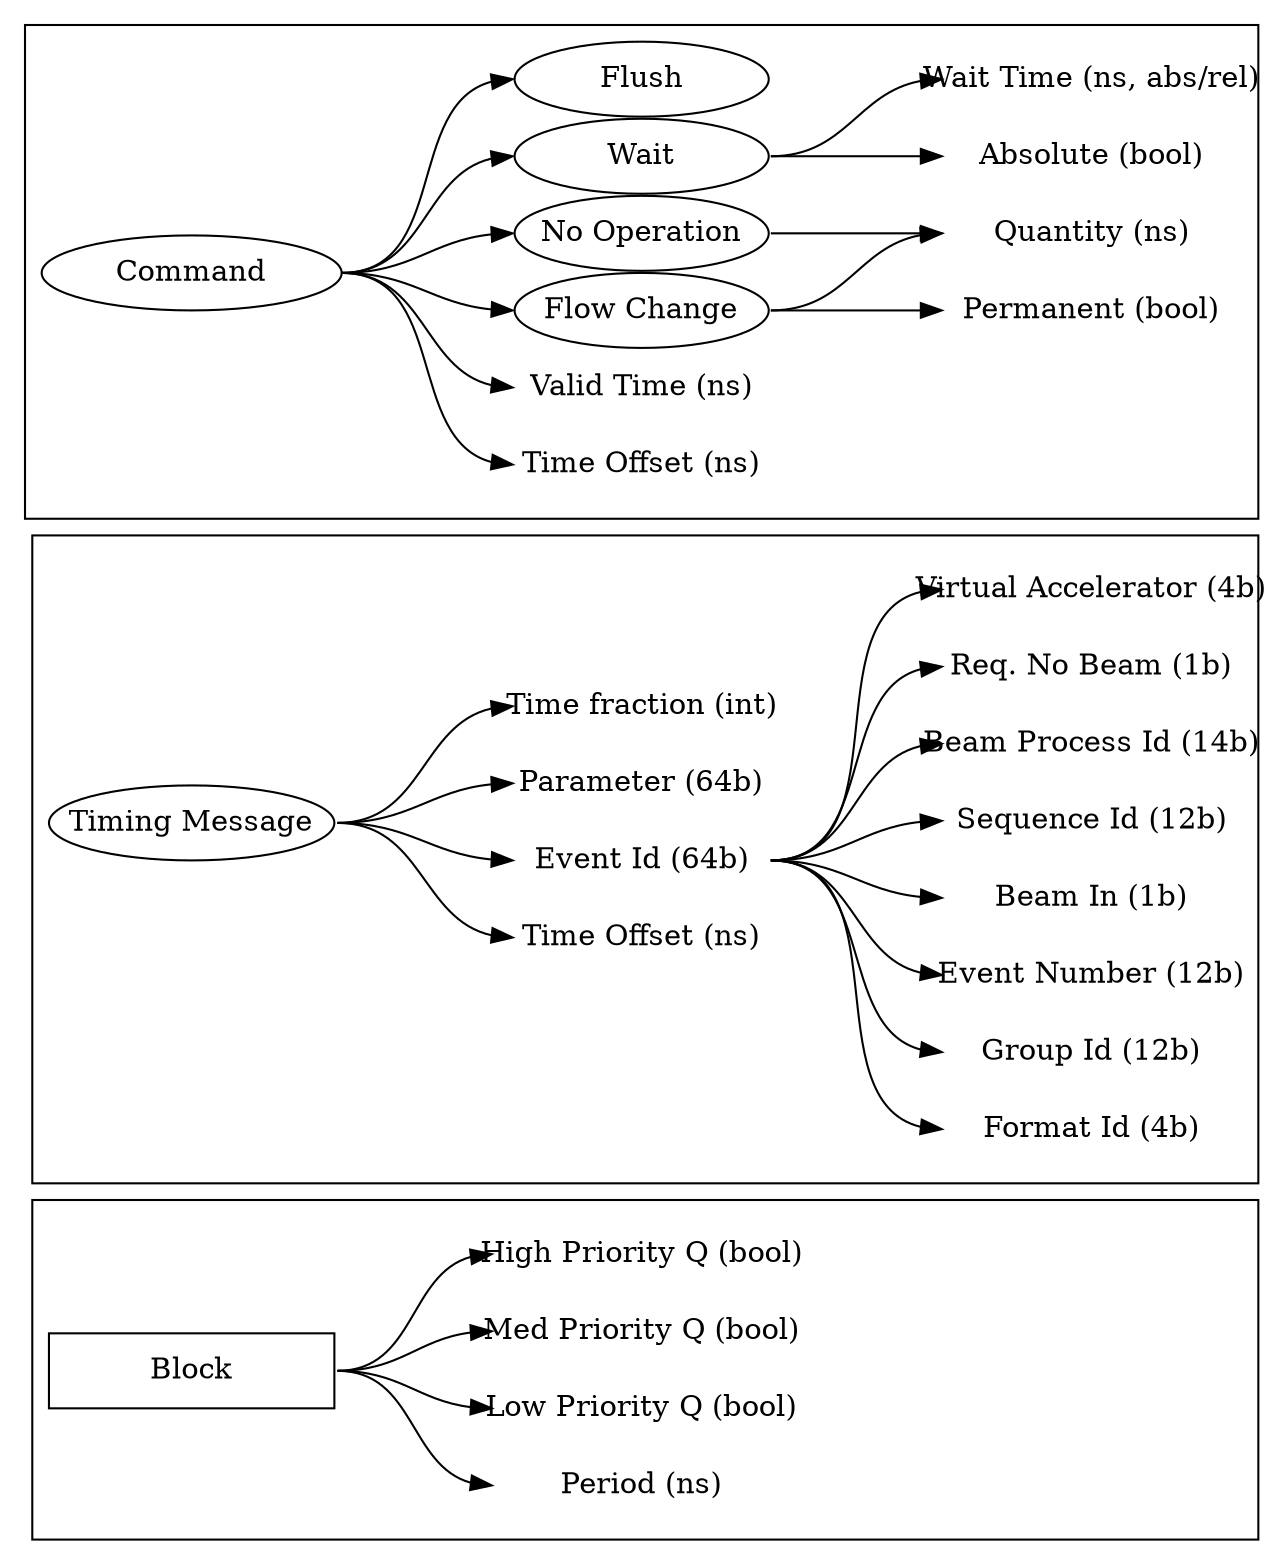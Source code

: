 digraph g {
name="Properties";

graph [root="Demo",rankdir   = LR, nodesep           = 0.001, mindist     = 0.8, ranksep = 1.0, overlap = false]
node [style     = "filled", fillcolor = "white", color = "black", shape     = "oval", labeljust=l, fixedsize="true", width=2.0 ]
edge [style = "solid", color ="black", tailport=e, headport=w];
//B_PPS[ shape     = "rectangle", fillcolor = "white", penwidth=2, color = "purple"];
//Evt_PPS0       [label ="    ", shape     = "oval", fillcolor = "white", penwidth=2, color = "darkorange3"];
subgraph cluster_block { 

BLK              [label ="Block", shape     = "rectangle", fillcolor = "white", width=1.9];
BLK_period       [label ="Period (ns)", color ="white", fillcolor = "white"];
BLK_q_lo         [label ="Low Priority Q (bool)", color ="white", fillcolor = "white"];
BLK_q_md         [label ="Med Priority Q (bool)", color ="white", fillcolor = "white"];
BLK_q_hi         [label ="High Priority Q (bool)", color ="white", fillcolor = "white"];
dummy [style="invis"];

BLK           -> { BLK_period, BLK_q_lo, BLK_q_md, BLK_q_hi }  [tailport=e, headport=w]
BLK_q_hi -> dummy [style="invis"];

}
 
subgraph cluster_msg { 

TMSG          [label ="Timing Message", shape     = "oval",  fillcolor = "white", width=1.9];
TMSG_offs     [label ="Time Offset (ns)",    color ="white", fillcolor = "white", width=1.7];
TMSG_id       [label ="Event Id (64b)",      color ="white", fillcolor = "white", width=1.7];
TMSG_par      [label ="Parameter (64b)",     color ="white", fillcolor = "white", width=1.7];
TMSG_tef      [label ="Time fraction (int)", color ="white", fillcolor = "white", width=1.7];

TMSG_id_fid   [label ="Format Id (4b)", color ="white", fillcolor = "white"];
TMSG_id_gid   [label ="Group Id (12b)", color ="white", fillcolor = "white"];
TMSG_id_evtno [label ="Event Number (12b)", color ="white", fillcolor = "white"];
TMSG_id_bi  [label ="Beam In (1b)", color ="white", fillcolor = "white"];
TMSG_id_sid   [label ="Sequence Id (12b)", color ="white", fillcolor = "white"];
TMSG_id_bpid  [label ="Beam Process Id (14b)", color ="white", fillcolor = "white"];
TMSG_id_rqnb  [label ="Req. No Beam (1b)", color ="white", fillcolor = "white"];
TMSG_id_va    [label ="Virtual Accelerator (4b)", color ="white", fillcolor = "white"];

TMSG          -> { TMSG_offs, TMSG_id, TMSG_par, TMSG_tef } [tailport=e, headport=w]
TMSG_id       -> { TMSG_id_fid, TMSG_id_gid, TMSG_id_evtno, TMSG_id_bi, TMSG_id_sid, TMSG_id_bpid, TMSG_id_rqnb,  TMSG_id_va } [tailport=e, headport=w]

}

subgraph cluster_cmd { 

CMD           [label ="Command", shape     = "oval",  fillcolor = "white",                width= 2.0];
CMD_offs      [label ="Time Offset (ns)",    color ="white", fillcolor = "white",         width= 1.7];
CMD_valid     [label ="Valid Time (ns)",     color ="white", fillcolor = "white",         width= 1.7];
CMD_qty       [label ="Quantity (ns)",     color ="white", fillcolor = "white",           width= 2.0];
CMD_perma     [label ="Permanent (bool)",     color ="white", fillcolor = "white",        width= 2.0];
CMD_abs       [label ="Absolute (bool)",     color ="white", fillcolor = "white",         width= 2.0];
CMD_flow      [label ="Flow Change", shape     = "oval",  fillcolor = "white",            width= 1.7];
CMD_nop       [label ="No Operation", shape     = "oval",  fillcolor = "white",           width= 1.7];
CMD_wait      [label ="Wait", shape     = "oval",  fillcolor = "white",                   width= 1.7];
CMD_flush     [label ="Flush", shape     = "oval",  fillcolor = "white",                  width= 1.7];
CMD_wait_time [label ="Wait Time (ns, abs/rel)",     color ="white", fillcolor = "white", width= 2.0];


CMD        -> { CMD_flow, CMD_wait, CMD_flush, CMD_nop, CMD_offs, CMD_valid } 
{ CMD_flow, CMD_nop } -> CMD_qty;
{ CMD_flow } -> CMD_perma;
CMD_wait -> {CMD_wait_time, CMD_abs};

}

}

